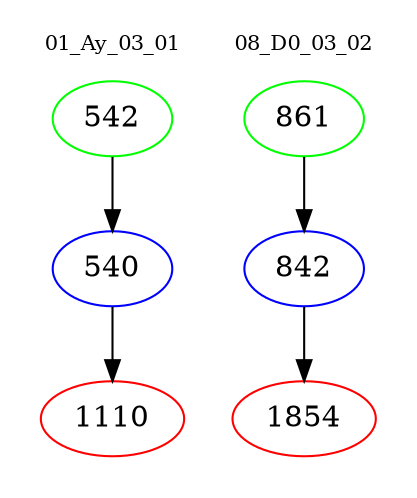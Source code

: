 digraph{
subgraph cluster_0 {
color = white
label = "01_Ay_03_01";
fontsize=10;
T0_542 [label="542", color="green"]
T0_542 -> T0_540 [color="black"]
T0_540 [label="540", color="blue"]
T0_540 -> T0_1110 [color="black"]
T0_1110 [label="1110", color="red"]
}
subgraph cluster_1 {
color = white
label = "08_D0_03_02";
fontsize=10;
T1_861 [label="861", color="green"]
T1_861 -> T1_842 [color="black"]
T1_842 [label="842", color="blue"]
T1_842 -> T1_1854 [color="black"]
T1_1854 [label="1854", color="red"]
}
}
